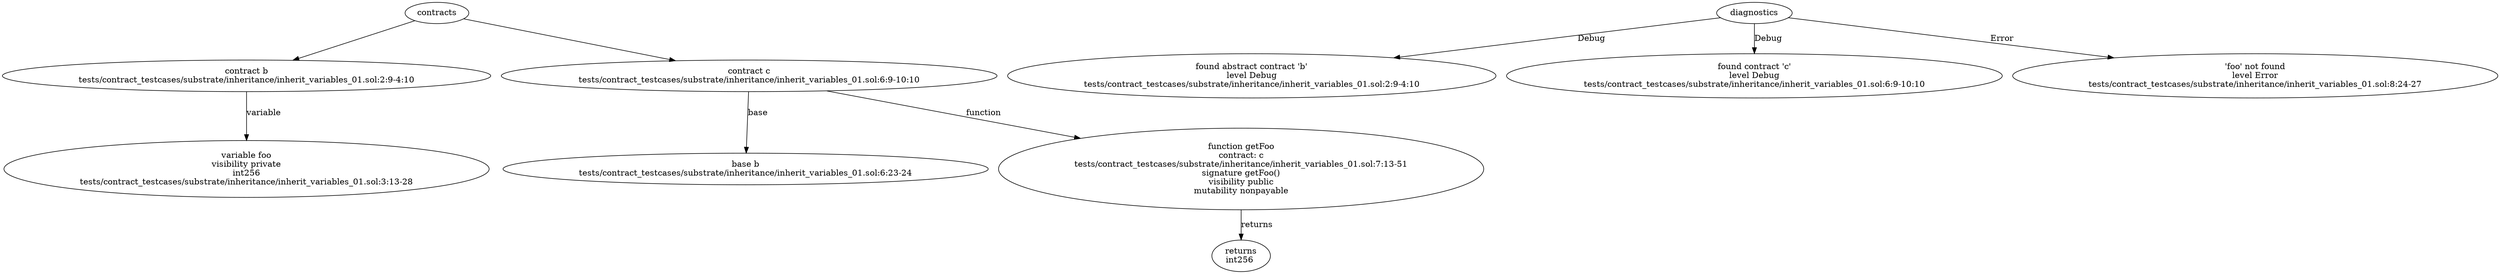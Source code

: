 strict digraph "tests/contract_testcases/substrate/inheritance/inherit_variables_01.sol" {
	contract [label="contract b\ntests/contract_testcases/substrate/inheritance/inherit_variables_01.sol:2:9-4:10"]
	var [label="variable foo\nvisibility private\nint256\ntests/contract_testcases/substrate/inheritance/inherit_variables_01.sol:3:13-28"]
	contract_3 [label="contract c\ntests/contract_testcases/substrate/inheritance/inherit_variables_01.sol:6:9-10:10"]
	base [label="base b\ntests/contract_testcases/substrate/inheritance/inherit_variables_01.sol:6:23-24"]
	getFoo [label="function getFoo\ncontract: c\ntests/contract_testcases/substrate/inheritance/inherit_variables_01.sol:7:13-51\nsignature getFoo()\nvisibility public\nmutability nonpayable"]
	returns [label="returns\nint256 "]
	diagnostic [label="found abstract contract 'b'\nlevel Debug\ntests/contract_testcases/substrate/inheritance/inherit_variables_01.sol:2:9-4:10"]
	diagnostic_9 [label="found contract 'c'\nlevel Debug\ntests/contract_testcases/substrate/inheritance/inherit_variables_01.sol:6:9-10:10"]
	diagnostic_10 [label="'foo' not found\nlevel Error\ntests/contract_testcases/substrate/inheritance/inherit_variables_01.sol:8:24-27"]
	contracts -> contract
	contract -> var [label="variable"]
	contracts -> contract_3
	contract_3 -> base [label="base"]
	contract_3 -> getFoo [label="function"]
	getFoo -> returns [label="returns"]
	diagnostics -> diagnostic [label="Debug"]
	diagnostics -> diagnostic_9 [label="Debug"]
	diagnostics -> diagnostic_10 [label="Error"]
}
